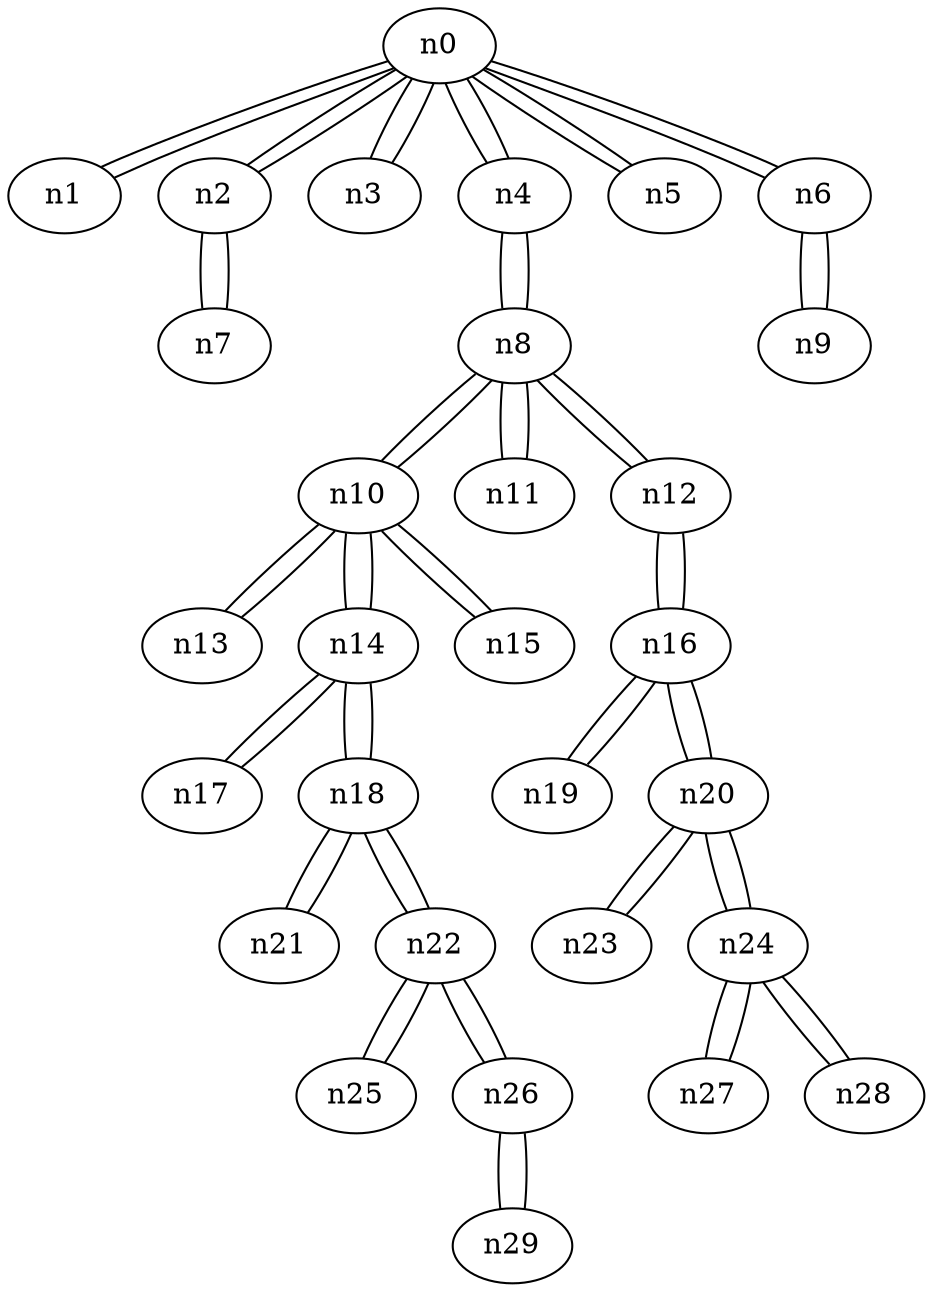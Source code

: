 graph {
n0;
n1;
n2;
n3;
n4;
n5;
n6;
n7;
n8;
n9;
n10;
n11;
n12;
n13;
n14;
n15;
n16;
n17;
n18;
n19;
n20;
n21;
n22;
n23;
n24;
n25;
n26;
n27;
n28;
n29;
n0 -- n2;
n0 -- n6;
n0 -- n4;
n0 -- n3;
n0 -- n1;
n0 -- n5;
n1 -- n0;
n2 -- n0;
n2 -- n7;
n3 -- n0;
n4 -- n0;
n4 -- n8;
n5 -- n0;
n6 -- n0;
n6 -- n9;
n7 -- n2;
n8 -- n4;
n8 -- n10;
n8 -- n11;
n8 -- n12;
n9 -- n6;
n10 -- n13;
n10 -- n8;
n10 -- n15;
n10 -- n14;
n11 -- n8;
n12 -- n16;
n12 -- n8;
n13 -- n10;
n14 -- n17;
n14 -- n10;
n14 -- n18;
n15 -- n10;
n16 -- n20;
n16 -- n19;
n16 -- n12;
n17 -- n14;
n18 -- n22;
n18 -- n21;
n18 -- n14;
n19 -- n16;
n20 -- n16;
n20 -- n23;
n20 -- n24;
n21 -- n18;
n22 -- n26;
n22 -- n25;
n22 -- n18;
n23 -- n20;
n24 -- n20;
n24 -- n28;
n24 -- n27;
n25 -- n22;
n26 -- n22;
n26 -- n29;
n27 -- n24;
n28 -- n24;
n29 -- n26;
}
